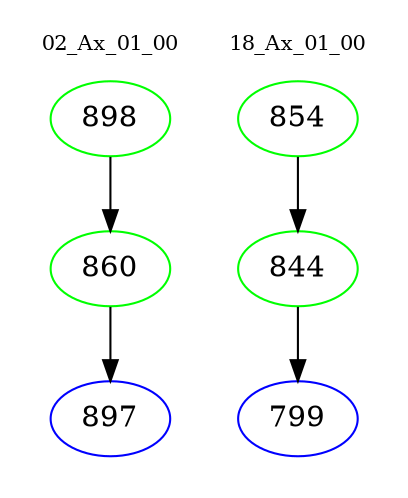 digraph{
subgraph cluster_0 {
color = white
label = "02_Ax_01_00";
fontsize=10;
T0_898 [label="898", color="green"]
T0_898 -> T0_860 [color="black"]
T0_860 [label="860", color="green"]
T0_860 -> T0_897 [color="black"]
T0_897 [label="897", color="blue"]
}
subgraph cluster_1 {
color = white
label = "18_Ax_01_00";
fontsize=10;
T1_854 [label="854", color="green"]
T1_854 -> T1_844 [color="black"]
T1_844 [label="844", color="green"]
T1_844 -> T1_799 [color="black"]
T1_799 [label="799", color="blue"]
}
}
